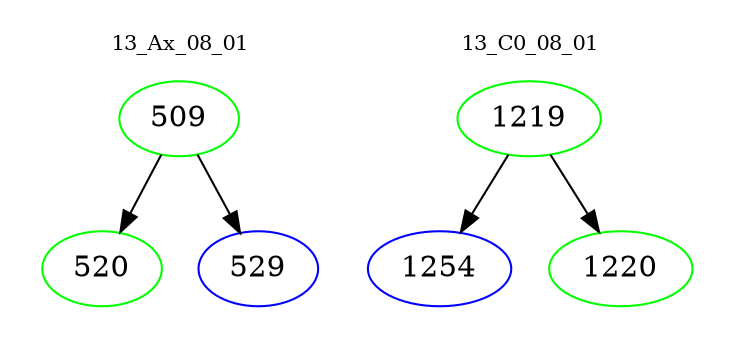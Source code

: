 digraph{
subgraph cluster_0 {
color = white
label = "13_Ax_08_01";
fontsize=10;
T0_509 [label="509", color="green"]
T0_509 -> T0_520 [color="black"]
T0_520 [label="520", color="green"]
T0_509 -> T0_529 [color="black"]
T0_529 [label="529", color="blue"]
}
subgraph cluster_1 {
color = white
label = "13_C0_08_01";
fontsize=10;
T1_1219 [label="1219", color="green"]
T1_1219 -> T1_1254 [color="black"]
T1_1254 [label="1254", color="blue"]
T1_1219 -> T1_1220 [color="black"]
T1_1220 [label="1220", color="green"]
}
}
